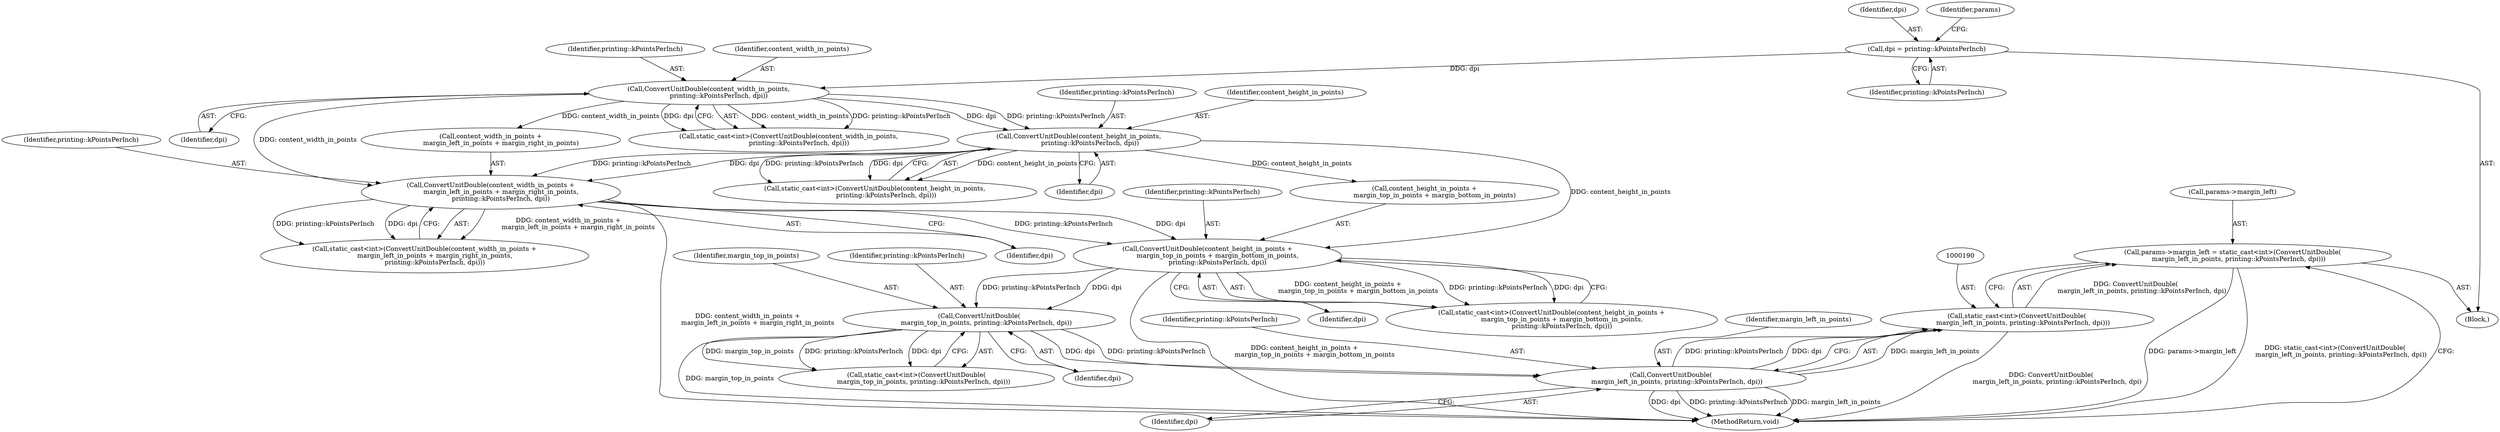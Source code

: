 digraph "0_Chrome_af05a799e3f47331fb27a24a8a56f1b1dd47a9c2@pointer" {
"1000185" [label="(Call,params->margin_left = static_cast<int>(ConvertUnitDouble(\n      margin_left_in_points, printing::kPointsPerInch, dpi)))"];
"1000189" [label="(Call,static_cast<int>(ConvertUnitDouble(\n      margin_left_in_points, printing::kPointsPerInch, dpi)))"];
"1000191" [label="(Call,ConvertUnitDouble(\n      margin_left_in_points, printing::kPointsPerInch, dpi))"];
"1000181" [label="(Call,ConvertUnitDouble(\n       margin_top_in_points, printing::kPointsPerInch, dpi))"];
"1000167" [label="(Call,ConvertUnitDouble(content_height_in_points +\n          margin_top_in_points + margin_bottom_in_points,\n          printing::kPointsPerInch, dpi))"];
"1000146" [label="(Call,ConvertUnitDouble(content_height_in_points,\n           printing::kPointsPerInch, dpi))"];
"1000140" [label="(Call,ConvertUnitDouble(content_width_in_points,\n          printing::kPointsPerInch, dpi))"];
"1000130" [label="(Call,dpi = printing::kPointsPerInch)"];
"1000157" [label="(Call,ConvertUnitDouble(content_width_in_points +\n          margin_left_in_points + margin_right_in_points,\n          printing::kPointsPerInch, dpi))"];
"1000155" [label="(Call,static_cast<int>(ConvertUnitDouble(content_width_in_points +\n          margin_left_in_points + margin_right_in_points,\n          printing::kPointsPerInch, dpi)))"];
"1000143" [label="(Identifier,dpi)"];
"1000186" [label="(Call,params->margin_left)"];
"1000141" [label="(Identifier,content_width_in_points)"];
"1000142" [label="(Identifier,printing::kPointsPerInch)"];
"1000181" [label="(Call,ConvertUnitDouble(\n       margin_top_in_points, printing::kPointsPerInch, dpi))"];
"1000184" [label="(Identifier,dpi)"];
"1000191" [label="(Call,ConvertUnitDouble(\n      margin_left_in_points, printing::kPointsPerInch, dpi))"];
"1000183" [label="(Identifier,printing::kPointsPerInch)"];
"1000194" [label="(Identifier,dpi)"];
"1000140" [label="(Call,ConvertUnitDouble(content_width_in_points,\n          printing::kPointsPerInch, dpi))"];
"1000144" [label="(Call,static_cast<int>(ConvertUnitDouble(content_height_in_points,\n           printing::kPointsPerInch, dpi)))"];
"1000131" [label="(Identifier,dpi)"];
"1000130" [label="(Call,dpi = printing::kPointsPerInch)"];
"1000174" [label="(Identifier,dpi)"];
"1000135" [label="(Identifier,params)"];
"1000165" [label="(Call,static_cast<int>(ConvertUnitDouble(content_height_in_points +\n          margin_top_in_points + margin_bottom_in_points,\n          printing::kPointsPerInch, dpi)))"];
"1000193" [label="(Identifier,printing::kPointsPerInch)"];
"1000185" [label="(Call,params->margin_left = static_cast<int>(ConvertUnitDouble(\n      margin_left_in_points, printing::kPointsPerInch, dpi)))"];
"1000157" [label="(Call,ConvertUnitDouble(content_width_in_points +\n          margin_left_in_points + margin_right_in_points,\n          printing::kPointsPerInch, dpi))"];
"1000182" [label="(Identifier,margin_top_in_points)"];
"1000189" [label="(Call,static_cast<int>(ConvertUnitDouble(\n      margin_left_in_points, printing::kPointsPerInch, dpi)))"];
"1000173" [label="(Identifier,printing::kPointsPerInch)"];
"1000167" [label="(Call,ConvertUnitDouble(content_height_in_points +\n          margin_top_in_points + margin_bottom_in_points,\n          printing::kPointsPerInch, dpi))"];
"1000179" [label="(Call,static_cast<int>(ConvertUnitDouble(\n       margin_top_in_points, printing::kPointsPerInch, dpi)))"];
"1000104" [label="(Block,)"];
"1000195" [label="(MethodReturn,void)"];
"1000147" [label="(Identifier,content_height_in_points)"];
"1000192" [label="(Identifier,margin_left_in_points)"];
"1000138" [label="(Call,static_cast<int>(ConvertUnitDouble(content_width_in_points,\n          printing::kPointsPerInch, dpi)))"];
"1000149" [label="(Identifier,dpi)"];
"1000158" [label="(Call,content_width_in_points +\n          margin_left_in_points + margin_right_in_points)"];
"1000168" [label="(Call,content_height_in_points +\n          margin_top_in_points + margin_bottom_in_points)"];
"1000146" [label="(Call,ConvertUnitDouble(content_height_in_points,\n           printing::kPointsPerInch, dpi))"];
"1000148" [label="(Identifier,printing::kPointsPerInch)"];
"1000163" [label="(Identifier,printing::kPointsPerInch)"];
"1000132" [label="(Identifier,printing::kPointsPerInch)"];
"1000164" [label="(Identifier,dpi)"];
"1000185" -> "1000104"  [label="AST: "];
"1000185" -> "1000189"  [label="CFG: "];
"1000186" -> "1000185"  [label="AST: "];
"1000189" -> "1000185"  [label="AST: "];
"1000195" -> "1000185"  [label="CFG: "];
"1000185" -> "1000195"  [label="DDG: params->margin_left"];
"1000185" -> "1000195"  [label="DDG: static_cast<int>(ConvertUnitDouble(\n      margin_left_in_points, printing::kPointsPerInch, dpi))"];
"1000189" -> "1000185"  [label="DDG: ConvertUnitDouble(\n      margin_left_in_points, printing::kPointsPerInch, dpi)"];
"1000189" -> "1000191"  [label="CFG: "];
"1000190" -> "1000189"  [label="AST: "];
"1000191" -> "1000189"  [label="AST: "];
"1000189" -> "1000195"  [label="DDG: ConvertUnitDouble(\n      margin_left_in_points, printing::kPointsPerInch, dpi)"];
"1000191" -> "1000189"  [label="DDG: margin_left_in_points"];
"1000191" -> "1000189"  [label="DDG: printing::kPointsPerInch"];
"1000191" -> "1000189"  [label="DDG: dpi"];
"1000191" -> "1000194"  [label="CFG: "];
"1000192" -> "1000191"  [label="AST: "];
"1000193" -> "1000191"  [label="AST: "];
"1000194" -> "1000191"  [label="AST: "];
"1000191" -> "1000195"  [label="DDG: margin_left_in_points"];
"1000191" -> "1000195"  [label="DDG: dpi"];
"1000191" -> "1000195"  [label="DDG: printing::kPointsPerInch"];
"1000181" -> "1000191"  [label="DDG: printing::kPointsPerInch"];
"1000181" -> "1000191"  [label="DDG: dpi"];
"1000181" -> "1000179"  [label="AST: "];
"1000181" -> "1000184"  [label="CFG: "];
"1000182" -> "1000181"  [label="AST: "];
"1000183" -> "1000181"  [label="AST: "];
"1000184" -> "1000181"  [label="AST: "];
"1000179" -> "1000181"  [label="CFG: "];
"1000181" -> "1000195"  [label="DDG: margin_top_in_points"];
"1000181" -> "1000179"  [label="DDG: margin_top_in_points"];
"1000181" -> "1000179"  [label="DDG: printing::kPointsPerInch"];
"1000181" -> "1000179"  [label="DDG: dpi"];
"1000167" -> "1000181"  [label="DDG: printing::kPointsPerInch"];
"1000167" -> "1000181"  [label="DDG: dpi"];
"1000167" -> "1000165"  [label="AST: "];
"1000167" -> "1000174"  [label="CFG: "];
"1000168" -> "1000167"  [label="AST: "];
"1000173" -> "1000167"  [label="AST: "];
"1000174" -> "1000167"  [label="AST: "];
"1000165" -> "1000167"  [label="CFG: "];
"1000167" -> "1000195"  [label="DDG: content_height_in_points +\n          margin_top_in_points + margin_bottom_in_points"];
"1000167" -> "1000165"  [label="DDG: content_height_in_points +\n          margin_top_in_points + margin_bottom_in_points"];
"1000167" -> "1000165"  [label="DDG: printing::kPointsPerInch"];
"1000167" -> "1000165"  [label="DDG: dpi"];
"1000146" -> "1000167"  [label="DDG: content_height_in_points"];
"1000157" -> "1000167"  [label="DDG: printing::kPointsPerInch"];
"1000157" -> "1000167"  [label="DDG: dpi"];
"1000146" -> "1000144"  [label="AST: "];
"1000146" -> "1000149"  [label="CFG: "];
"1000147" -> "1000146"  [label="AST: "];
"1000148" -> "1000146"  [label="AST: "];
"1000149" -> "1000146"  [label="AST: "];
"1000144" -> "1000146"  [label="CFG: "];
"1000146" -> "1000144"  [label="DDG: content_height_in_points"];
"1000146" -> "1000144"  [label="DDG: printing::kPointsPerInch"];
"1000146" -> "1000144"  [label="DDG: dpi"];
"1000140" -> "1000146"  [label="DDG: printing::kPointsPerInch"];
"1000140" -> "1000146"  [label="DDG: dpi"];
"1000146" -> "1000157"  [label="DDG: printing::kPointsPerInch"];
"1000146" -> "1000157"  [label="DDG: dpi"];
"1000146" -> "1000168"  [label="DDG: content_height_in_points"];
"1000140" -> "1000138"  [label="AST: "];
"1000140" -> "1000143"  [label="CFG: "];
"1000141" -> "1000140"  [label="AST: "];
"1000142" -> "1000140"  [label="AST: "];
"1000143" -> "1000140"  [label="AST: "];
"1000138" -> "1000140"  [label="CFG: "];
"1000140" -> "1000138"  [label="DDG: content_width_in_points"];
"1000140" -> "1000138"  [label="DDG: printing::kPointsPerInch"];
"1000140" -> "1000138"  [label="DDG: dpi"];
"1000130" -> "1000140"  [label="DDG: dpi"];
"1000140" -> "1000157"  [label="DDG: content_width_in_points"];
"1000140" -> "1000158"  [label="DDG: content_width_in_points"];
"1000130" -> "1000104"  [label="AST: "];
"1000130" -> "1000132"  [label="CFG: "];
"1000131" -> "1000130"  [label="AST: "];
"1000132" -> "1000130"  [label="AST: "];
"1000135" -> "1000130"  [label="CFG: "];
"1000157" -> "1000155"  [label="AST: "];
"1000157" -> "1000164"  [label="CFG: "];
"1000158" -> "1000157"  [label="AST: "];
"1000163" -> "1000157"  [label="AST: "];
"1000164" -> "1000157"  [label="AST: "];
"1000155" -> "1000157"  [label="CFG: "];
"1000157" -> "1000195"  [label="DDG: content_width_in_points +\n          margin_left_in_points + margin_right_in_points"];
"1000157" -> "1000155"  [label="DDG: content_width_in_points +\n          margin_left_in_points + margin_right_in_points"];
"1000157" -> "1000155"  [label="DDG: printing::kPointsPerInch"];
"1000157" -> "1000155"  [label="DDG: dpi"];
}
